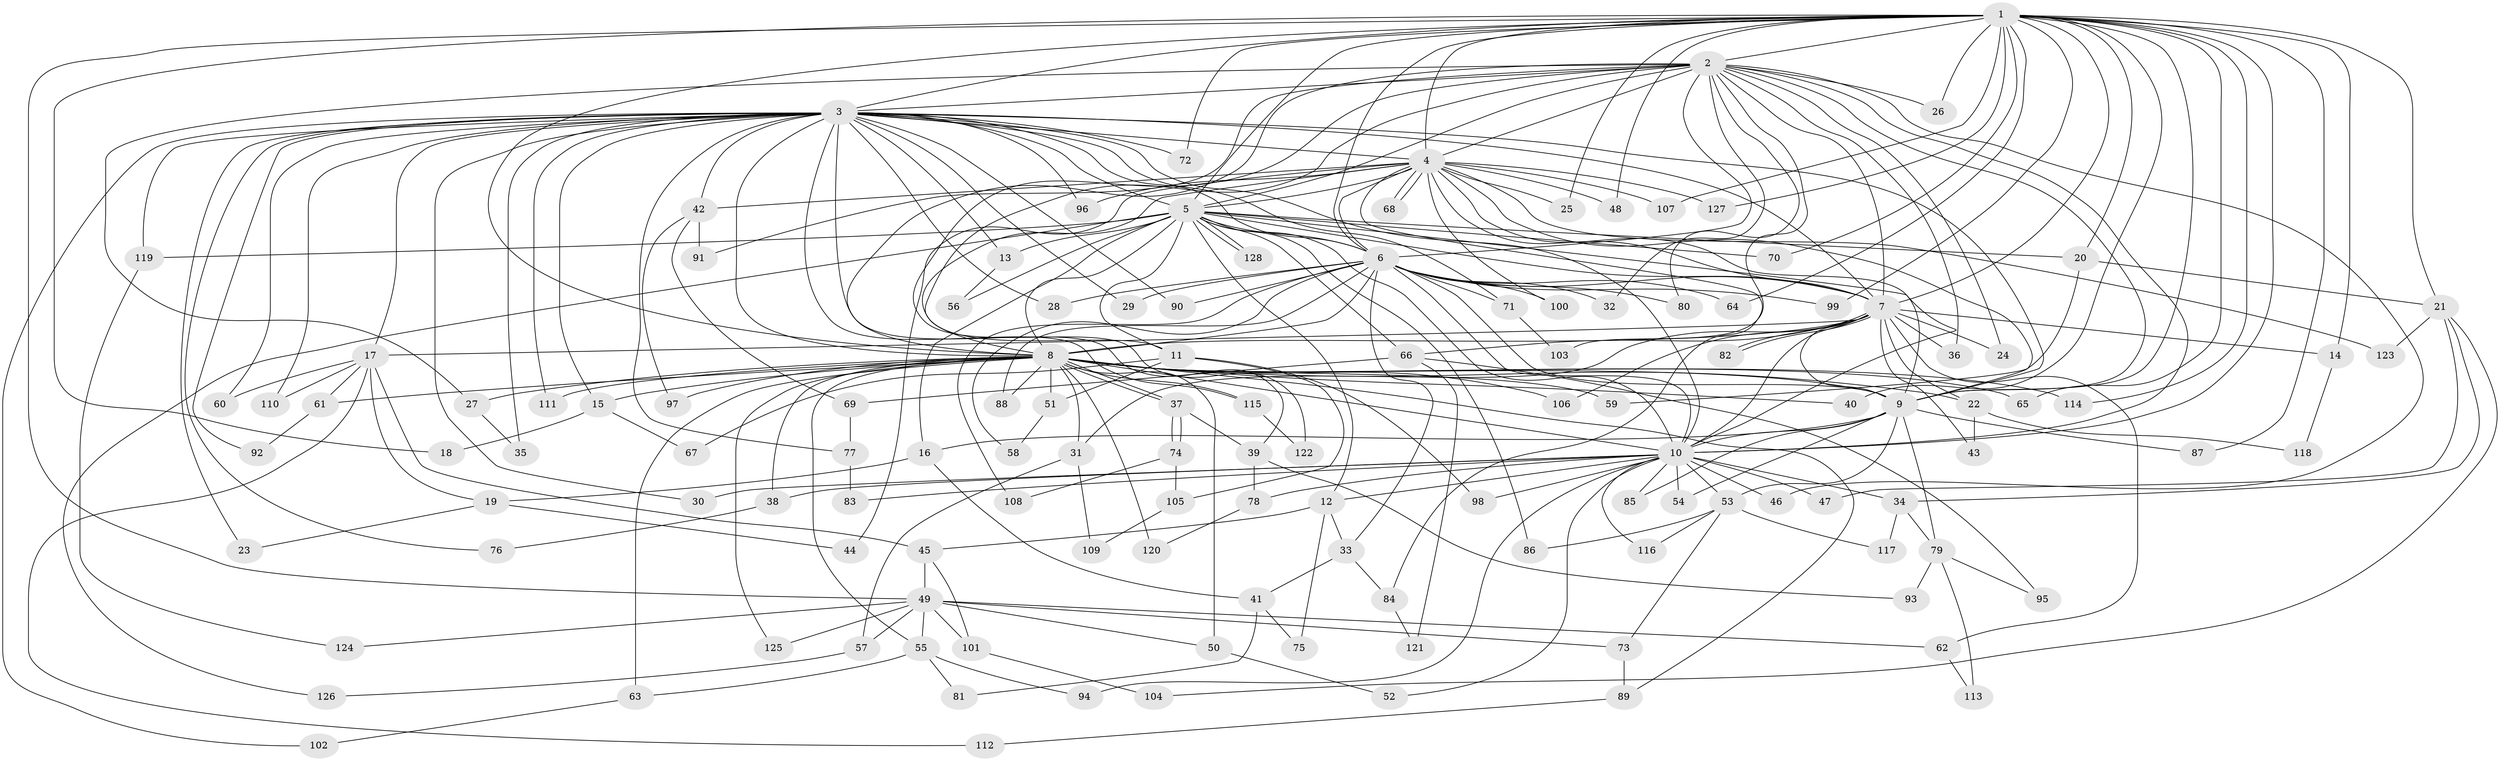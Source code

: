 // Generated by graph-tools (version 1.1) at 2025/13/03/09/25 04:13:49]
// undirected, 128 vertices, 281 edges
graph export_dot {
graph [start="1"]
  node [color=gray90,style=filled];
  1;
  2;
  3;
  4;
  5;
  6;
  7;
  8;
  9;
  10;
  11;
  12;
  13;
  14;
  15;
  16;
  17;
  18;
  19;
  20;
  21;
  22;
  23;
  24;
  25;
  26;
  27;
  28;
  29;
  30;
  31;
  32;
  33;
  34;
  35;
  36;
  37;
  38;
  39;
  40;
  41;
  42;
  43;
  44;
  45;
  46;
  47;
  48;
  49;
  50;
  51;
  52;
  53;
  54;
  55;
  56;
  57;
  58;
  59;
  60;
  61;
  62;
  63;
  64;
  65;
  66;
  67;
  68;
  69;
  70;
  71;
  72;
  73;
  74;
  75;
  76;
  77;
  78;
  79;
  80;
  81;
  82;
  83;
  84;
  85;
  86;
  87;
  88;
  89;
  90;
  91;
  92;
  93;
  94;
  95;
  96;
  97;
  98;
  99;
  100;
  101;
  102;
  103;
  104;
  105;
  106;
  107;
  108;
  109;
  110;
  111;
  112;
  113;
  114;
  115;
  116;
  117;
  118;
  119;
  120;
  121;
  122;
  123;
  124;
  125;
  126;
  127;
  128;
  1 -- 2;
  1 -- 3;
  1 -- 4;
  1 -- 5;
  1 -- 6;
  1 -- 7;
  1 -- 8;
  1 -- 9;
  1 -- 10;
  1 -- 14;
  1 -- 18;
  1 -- 20;
  1 -- 21;
  1 -- 25;
  1 -- 26;
  1 -- 40;
  1 -- 48;
  1 -- 49;
  1 -- 64;
  1 -- 65;
  1 -- 70;
  1 -- 72;
  1 -- 87;
  1 -- 99;
  1 -- 107;
  1 -- 114;
  1 -- 127;
  2 -- 3;
  2 -- 4;
  2 -- 5;
  2 -- 6;
  2 -- 7;
  2 -- 8;
  2 -- 9;
  2 -- 10;
  2 -- 11;
  2 -- 24;
  2 -- 26;
  2 -- 27;
  2 -- 32;
  2 -- 36;
  2 -- 46;
  2 -- 80;
  2 -- 91;
  2 -- 103;
  2 -- 122;
  3 -- 4;
  3 -- 5;
  3 -- 6;
  3 -- 7;
  3 -- 8;
  3 -- 9;
  3 -- 10;
  3 -- 13;
  3 -- 15;
  3 -- 17;
  3 -- 23;
  3 -- 28;
  3 -- 29;
  3 -- 30;
  3 -- 35;
  3 -- 39;
  3 -- 42;
  3 -- 60;
  3 -- 71;
  3 -- 72;
  3 -- 76;
  3 -- 77;
  3 -- 90;
  3 -- 92;
  3 -- 96;
  3 -- 102;
  3 -- 110;
  3 -- 111;
  3 -- 115;
  3 -- 119;
  4 -- 5;
  4 -- 6;
  4 -- 7;
  4 -- 8;
  4 -- 9;
  4 -- 10;
  4 -- 25;
  4 -- 42;
  4 -- 44;
  4 -- 48;
  4 -- 68;
  4 -- 68;
  4 -- 84;
  4 -- 96;
  4 -- 100;
  4 -- 107;
  4 -- 123;
  4 -- 127;
  5 -- 6;
  5 -- 7;
  5 -- 8;
  5 -- 9;
  5 -- 10;
  5 -- 11;
  5 -- 12;
  5 -- 13;
  5 -- 16;
  5 -- 20;
  5 -- 56;
  5 -- 66;
  5 -- 70;
  5 -- 86;
  5 -- 119;
  5 -- 126;
  5 -- 128;
  5 -- 128;
  6 -- 7;
  6 -- 8;
  6 -- 9;
  6 -- 10;
  6 -- 28;
  6 -- 29;
  6 -- 32;
  6 -- 33;
  6 -- 58;
  6 -- 64;
  6 -- 71;
  6 -- 80;
  6 -- 88;
  6 -- 90;
  6 -- 99;
  6 -- 100;
  6 -- 108;
  7 -- 8;
  7 -- 9;
  7 -- 10;
  7 -- 14;
  7 -- 17;
  7 -- 22;
  7 -- 24;
  7 -- 31;
  7 -- 36;
  7 -- 43;
  7 -- 62;
  7 -- 66;
  7 -- 82;
  7 -- 82;
  7 -- 106;
  8 -- 9;
  8 -- 10;
  8 -- 15;
  8 -- 22;
  8 -- 27;
  8 -- 31;
  8 -- 37;
  8 -- 37;
  8 -- 38;
  8 -- 40;
  8 -- 50;
  8 -- 51;
  8 -- 55;
  8 -- 59;
  8 -- 61;
  8 -- 63;
  8 -- 65;
  8 -- 88;
  8 -- 89;
  8 -- 97;
  8 -- 106;
  8 -- 111;
  8 -- 114;
  8 -- 115;
  8 -- 120;
  8 -- 125;
  9 -- 10;
  9 -- 16;
  9 -- 53;
  9 -- 54;
  9 -- 79;
  9 -- 85;
  9 -- 87;
  10 -- 12;
  10 -- 30;
  10 -- 34;
  10 -- 38;
  10 -- 46;
  10 -- 47;
  10 -- 52;
  10 -- 53;
  10 -- 54;
  10 -- 78;
  10 -- 83;
  10 -- 85;
  10 -- 94;
  10 -- 98;
  10 -- 116;
  11 -- 51;
  11 -- 67;
  11 -- 98;
  11 -- 105;
  12 -- 33;
  12 -- 45;
  12 -- 75;
  13 -- 56;
  14 -- 118;
  15 -- 18;
  15 -- 67;
  16 -- 19;
  16 -- 41;
  17 -- 19;
  17 -- 45;
  17 -- 60;
  17 -- 61;
  17 -- 110;
  17 -- 112;
  19 -- 23;
  19 -- 44;
  20 -- 21;
  20 -- 59;
  21 -- 34;
  21 -- 47;
  21 -- 104;
  21 -- 123;
  22 -- 43;
  22 -- 118;
  27 -- 35;
  31 -- 57;
  31 -- 109;
  33 -- 41;
  33 -- 84;
  34 -- 79;
  34 -- 117;
  37 -- 39;
  37 -- 74;
  37 -- 74;
  38 -- 76;
  39 -- 78;
  39 -- 93;
  41 -- 75;
  41 -- 81;
  42 -- 69;
  42 -- 91;
  42 -- 97;
  45 -- 49;
  45 -- 101;
  49 -- 50;
  49 -- 55;
  49 -- 57;
  49 -- 62;
  49 -- 73;
  49 -- 101;
  49 -- 124;
  49 -- 125;
  50 -- 52;
  51 -- 58;
  53 -- 73;
  53 -- 86;
  53 -- 116;
  53 -- 117;
  55 -- 63;
  55 -- 81;
  55 -- 94;
  57 -- 126;
  61 -- 92;
  62 -- 113;
  63 -- 102;
  66 -- 69;
  66 -- 95;
  66 -- 121;
  69 -- 77;
  71 -- 103;
  73 -- 89;
  74 -- 105;
  74 -- 108;
  77 -- 83;
  78 -- 120;
  79 -- 93;
  79 -- 95;
  79 -- 113;
  84 -- 121;
  89 -- 112;
  101 -- 104;
  105 -- 109;
  115 -- 122;
  119 -- 124;
}
